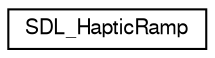digraph "Graphical Class Hierarchy"
{
  edge [fontname="FreeSans",fontsize="10",labelfontname="FreeSans",labelfontsize="10"];
  node [fontname="FreeSans",fontsize="10",shape=record];
  rankdir="LR";
  Node1 [label="SDL_HapticRamp",height=0.2,width=0.4,color="black", fillcolor="white", style="filled",URL="$d2/df5/struct_s_d_l___haptic_ramp.html",tooltip="A structure containing a template for a Ramp effect. "];
}

